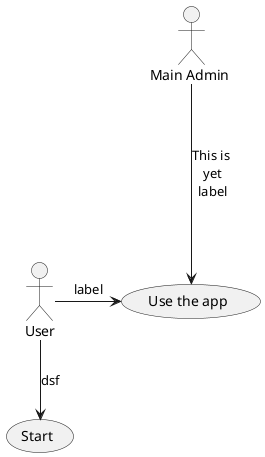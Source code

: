 @startuml
User --> (Start) :dsf

User -> (Use the app) : label
:Main Admin : ---> (Use the app): This is \n yet \nlabel

@enduml